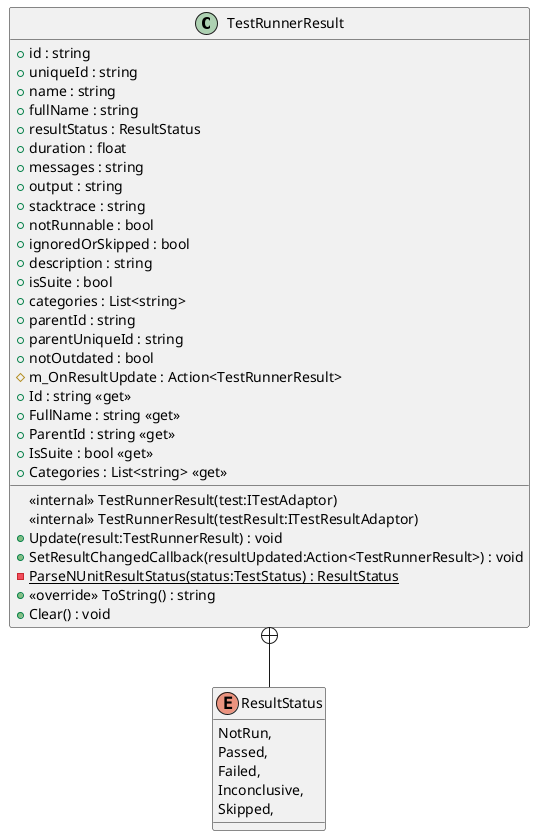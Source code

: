 @startuml
class TestRunnerResult {
    + id : string
    + uniqueId : string
    + name : string
    + fullName : string
    + resultStatus : ResultStatus
    + duration : float
    + messages : string
    + output : string
    + stacktrace : string
    + notRunnable : bool
    + ignoredOrSkipped : bool
    + description : string
    + isSuite : bool
    + categories : List<string>
    + parentId : string
    + parentUniqueId : string
    + notOutdated : bool
    # m_OnResultUpdate : Action<TestRunnerResult>
    <<internal>> TestRunnerResult(test:ITestAdaptor)
    <<internal>> TestRunnerResult(testResult:ITestResultAdaptor)
    + Update(result:TestRunnerResult) : void
    + SetResultChangedCallback(resultUpdated:Action<TestRunnerResult>) : void
    - {static} ParseNUnitResultStatus(status:TestStatus) : ResultStatus
    + <<override>> ToString() : string
    + Id : string <<get>>
    + FullName : string <<get>>
    + ParentId : string <<get>>
    + IsSuite : bool <<get>>
    + Categories : List<string> <<get>>
    + Clear() : void
}
enum ResultStatus {
    NotRun,
    Passed,
    Failed,
    Inconclusive,
    Skipped,
}
TestRunnerResult +-- ResultStatus
@enduml
